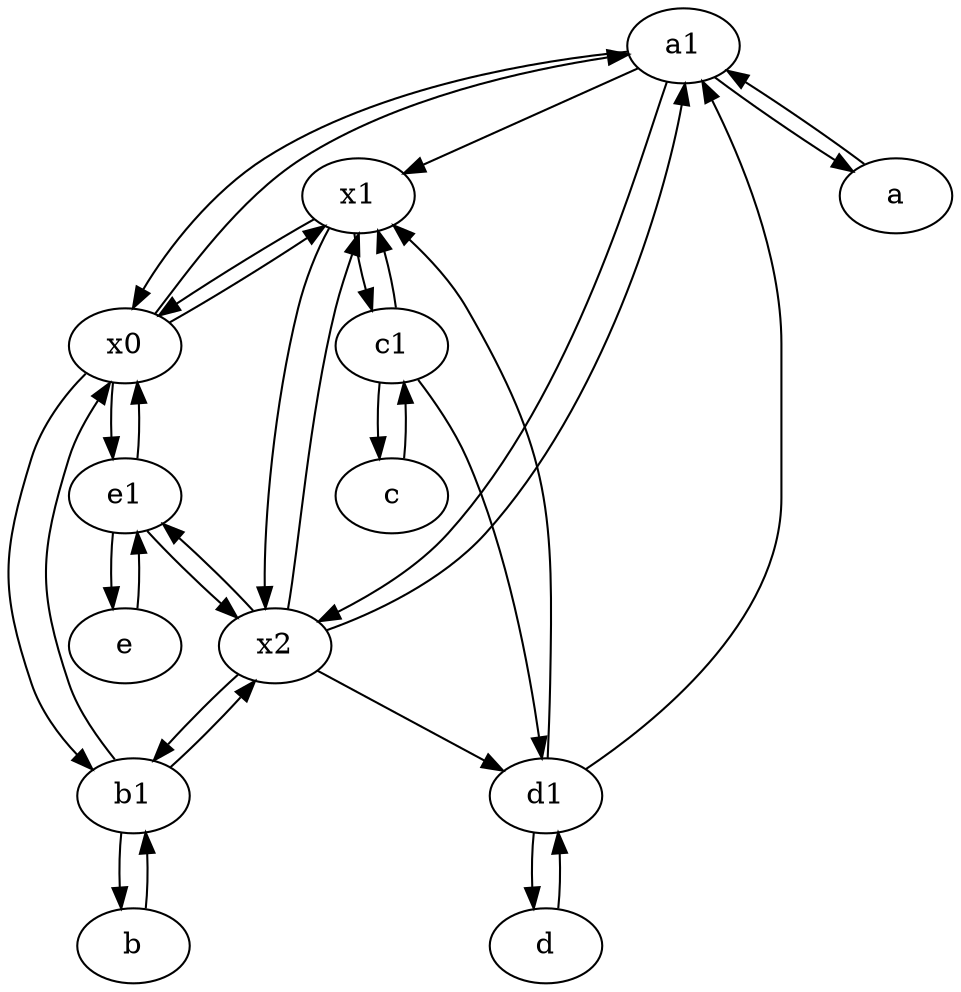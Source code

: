 digraph  {
	a1 [pos="40,15!"];
	x1;
	d1 [pos="25,30!"];
	c [pos="20,10!"];
	b [pos="50,20!"];
	b1 [pos="45,20!"];
	x0;
	e1 [pos="25,45!"];
	c1 [pos="30,15!"];
	d [pos="20,30!"];
	x2;
	e [pos="30,50!"];
	a [pos="40,10!"];
	a1 -> a;
	x0 -> b1;
	c -> c1;
	b -> b1;
	b1 -> x0;
	a1 -> x0;
	c1 -> x1;
	x0 -> a1;
	a1 -> x2;
	b1 -> b;
	x1 -> c1;
	x2 -> e1;
	c1 -> c;
	x2 -> x1;
	x0 -> e1;
	d1 -> x1;
	b1 -> x2;
	a1 -> x1;
	d -> d1;
	d1 -> d;
	x1 -> x0;
	c1 -> d1;
	e -> e1;
	x2 -> b1;
	e1 -> e;
	a -> a1;
	x0 -> x1;
	x2 -> d1;
	x1 -> x2;
	d1 -> a1;
	x2 -> a1;
	e1 -> x2;
	e1 -> x0;

	}